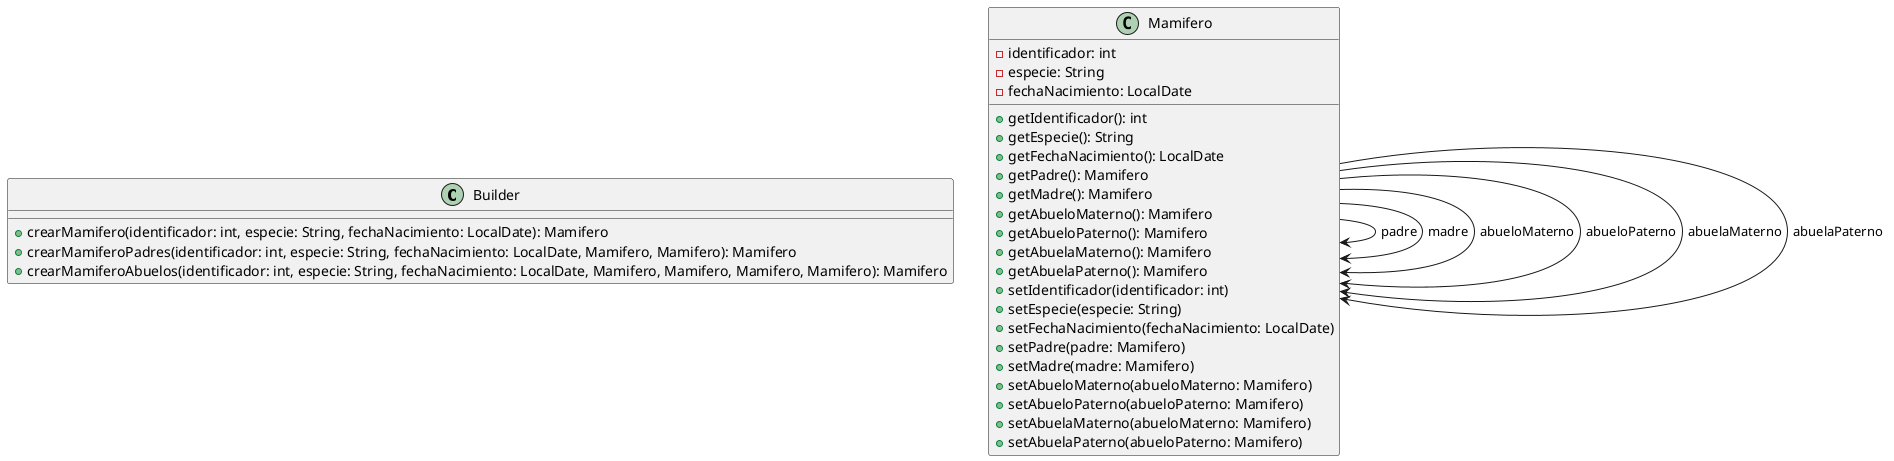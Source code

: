 @startuml

static class Builder {

    +crearMamifero(identificador: int, especie: String, fechaNacimiento: LocalDate): Mamifero
    +crearMamiferoPadres(identificador: int, especie: String, fechaNacimiento: LocalDate, Mamifero, Mamifero): Mamifero
    +crearMamiferoAbuelos(identificador: int, especie: String, fechaNacimiento: LocalDate, Mamifero, Mamifero, Mamifero, Mamifero): Mamifero
}


class Mamifero {
    -identificador: int
    -especie: String
    -fechaNacimiento: LocalDate

    +getIdentificador(): int
    +getEspecie(): String
    +getFechaNacimiento(): LocalDate
    +getPadre(): Mamifero
    +getMadre(): Mamifero
    +getAbueloMaterno(): Mamifero
    +getAbueloPaterno(): Mamifero
    +getAbuelaMaterno(): Mamifero
    +getAbuelaPaterno(): Mamifero
    +setIdentificador(identificador: int)
    +setEspecie(especie: String)
    +setFechaNacimiento(fechaNacimiento: LocalDate)
    +setPadre(padre: Mamifero)
    +setMadre(madre: Mamifero)
    +setAbueloMaterno(abueloMaterno: Mamifero)
    +setAbueloPaterno(abueloPaterno: Mamifero)
    +setAbuelaMaterno(abueloMaterno: Mamifero)
    +setAbuelaPaterno(abueloPaterno: Mamifero)
}

Mamifero --> Mamifero:padre
Mamifero --> Mamifero:madre
Mamifero --> Mamifero:abueloMaterno
Mamifero --> Mamifero:abueloPaterno
Mamifero --> Mamifero:abuelaMaterno
Mamifero --> Mamifero:abuelaPaterno


@enduml